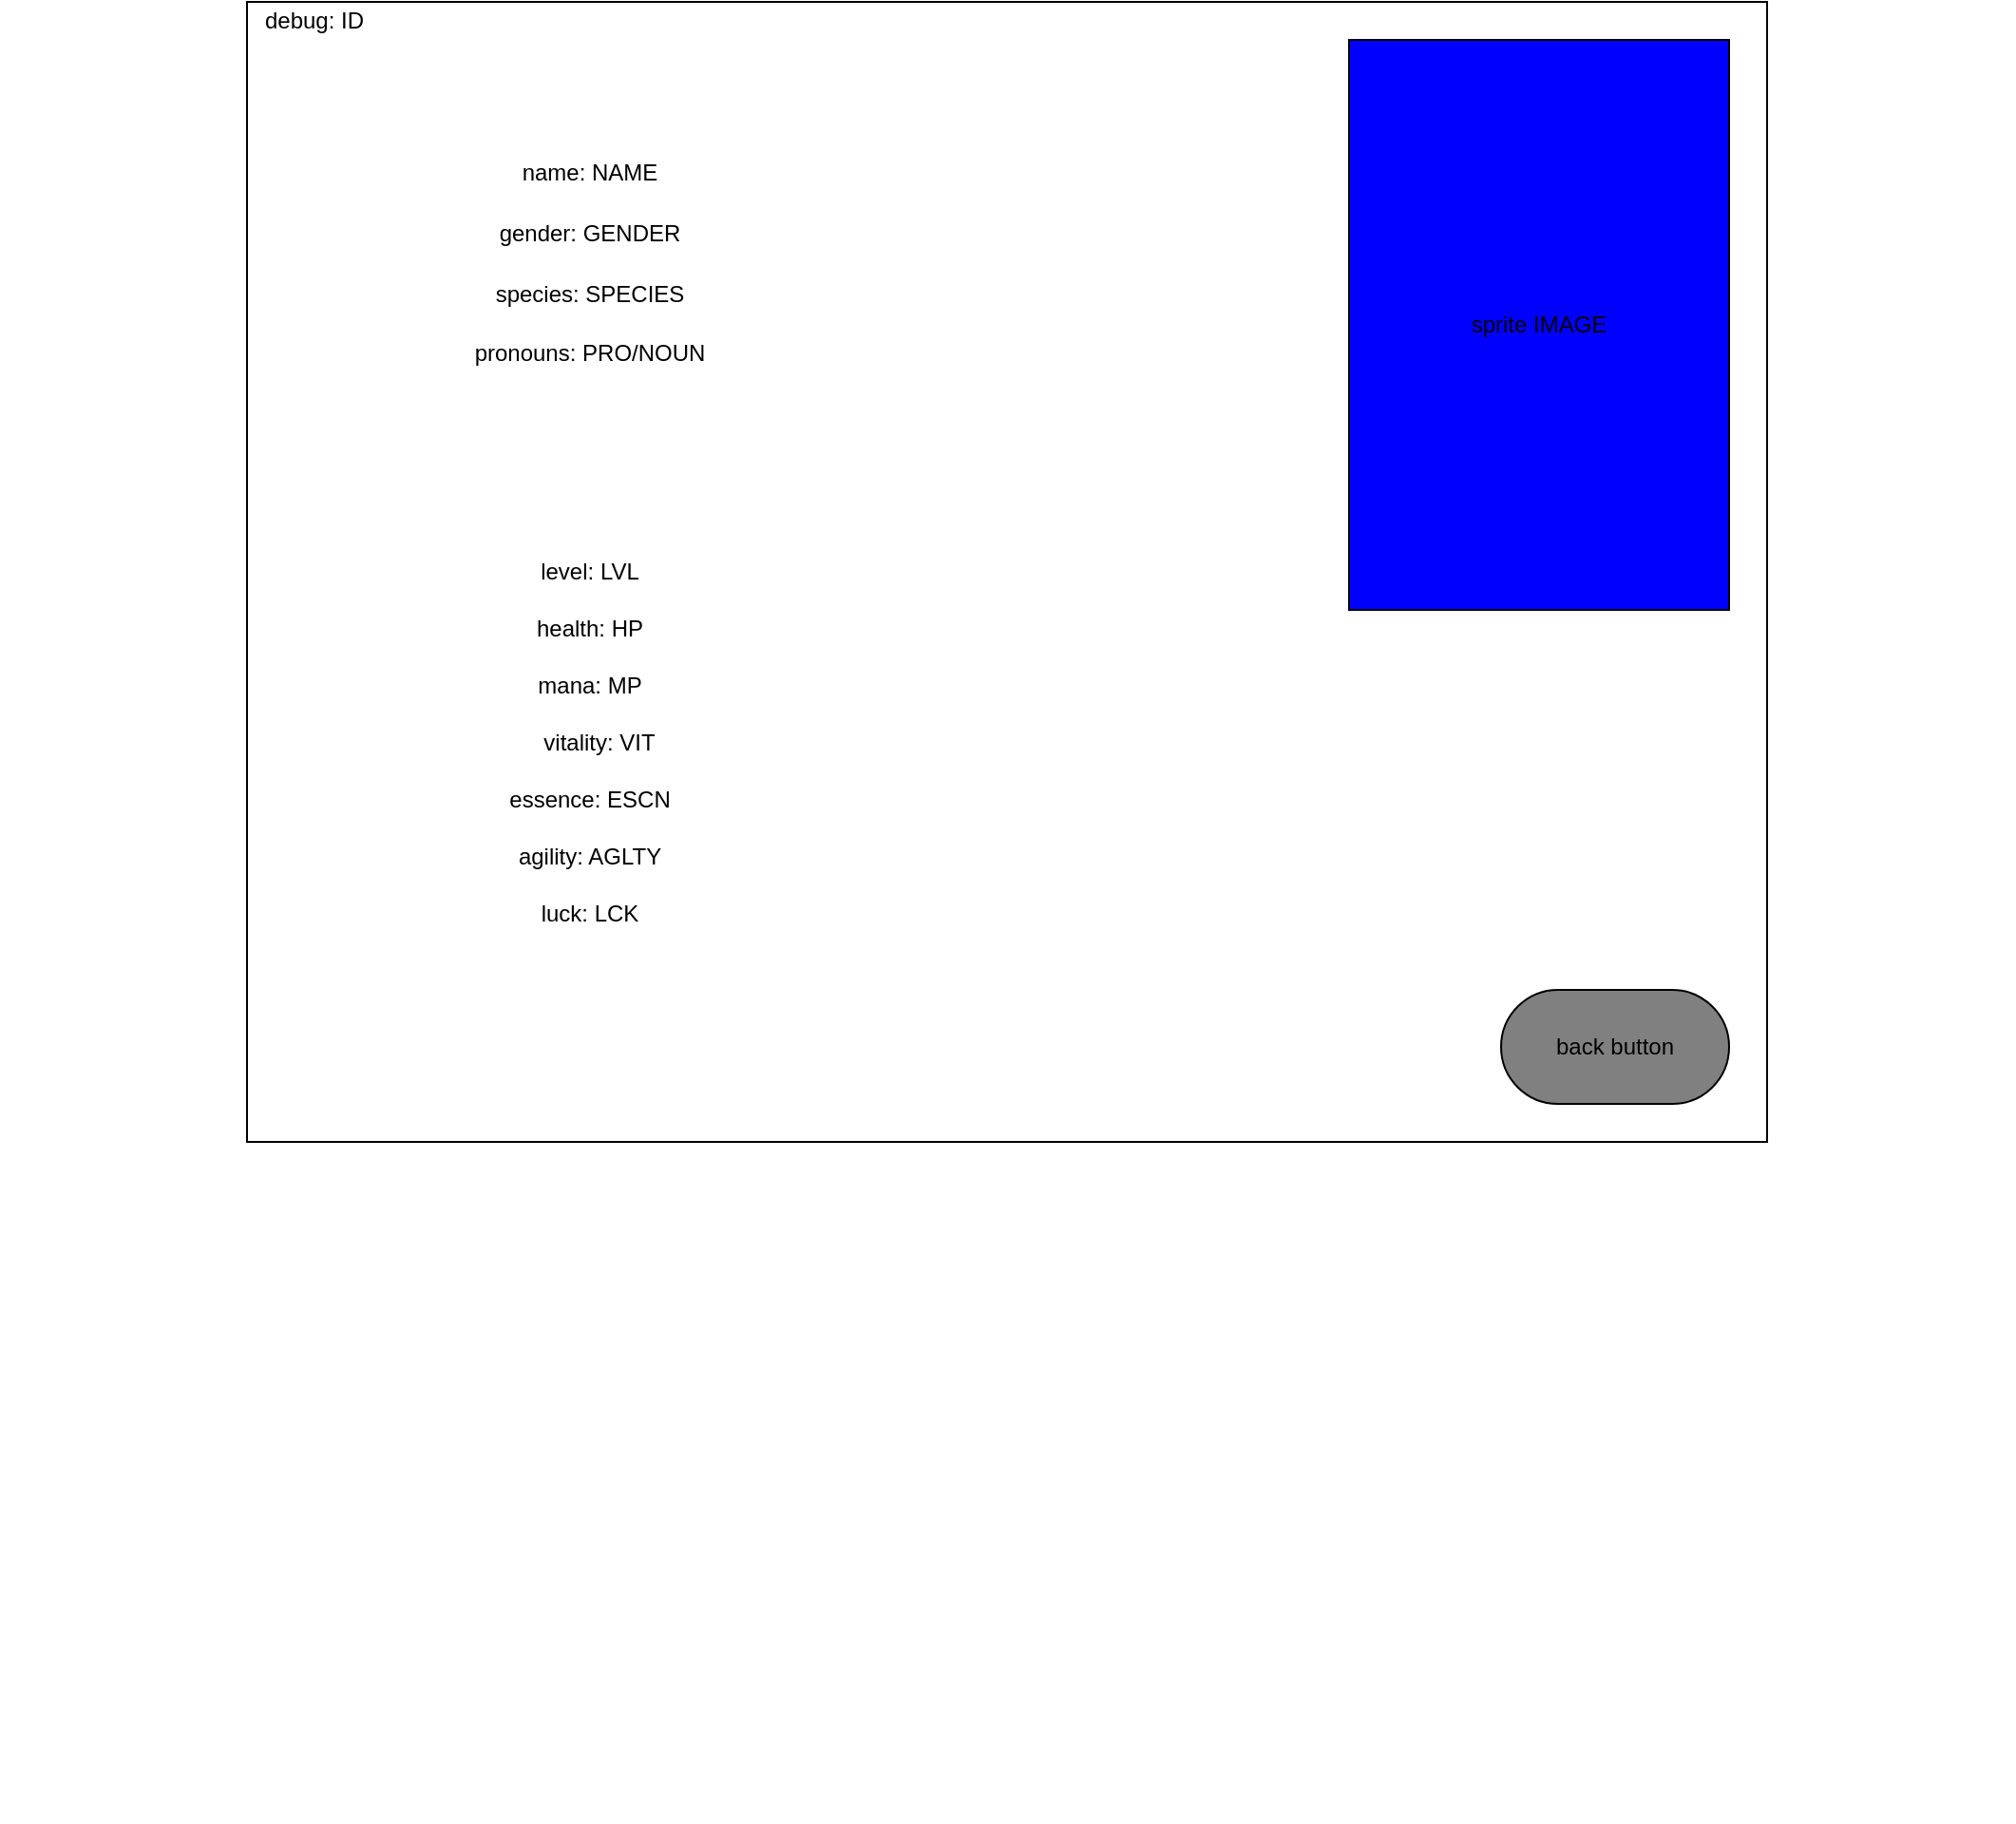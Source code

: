 <mxfile version="14.6.9" type="github">
  <diagram id="HOz_D86VpV3s0dzUtA75" name="stats">
    <mxGraphModel dx="2035" dy="662" grid="1" gridSize="10" guides="1" tooltips="1" connect="1" arrows="1" fold="1" page="1" pageScale="1" pageWidth="850" pageHeight="1100" math="0" shadow="0">
      <root>
        <mxCell id="0" />
        <mxCell id="1" parent="0" />
        <mxCell id="Ii6Pje73X-7WBVqU8yHy-15" value="" style="whiteSpace=wrap;html=1;" parent="1" vertex="1">
          <mxGeometry width="800" height="600" as="geometry" />
        </mxCell>
        <mxCell id="kD2bEqAKUVUS7SuI2hkp-1" value="back button" style="whiteSpace=wrap;html=1;rounded=1;arcSize=50;fillColor=grey" vertex="1" parent="1">
          <mxGeometry x="660" y="520" width="120" height="60" as="geometry" />
        </mxCell>
        <mxCell id="Ii6Pje73X-7WBVqU8yHy-19" value="&lt;span style=&quot;font-weight: 400&quot;&gt;sprite IMAGE&lt;/span&gt;" style="whiteSpace=wrap;html=1;fillColor=blue;fontStyle=1" parent="1" vertex="1">
          <mxGeometry x="580" y="20" width="200" height="300" as="geometry" />
        </mxCell>
        <mxCell id="Ii6Pje73X-7WBVqU8yHy-1" value="name: NAME" style="text;html=1;resizable=0;autosize=1;align=center;verticalAlign=middle;points=[];fillColor=none;strokeColor=none;rounded=0;" parent="1" vertex="1">
          <mxGeometry x="135" y="80" width="90" height="20" as="geometry" />
        </mxCell>
        <mxCell id="Ii6Pje73X-7WBVqU8yHy-2" value="gender: GENDER" style="text;html=1;resizable=0;autosize=1;align=center;verticalAlign=middle;points=[];fillColor=none;strokeColor=none;rounded=0;" parent="1" vertex="1">
          <mxGeometry x="125" y="112" width="110" height="20" as="geometry" />
        </mxCell>
        <mxCell id="Ii6Pje73X-7WBVqU8yHy-3" value="species: SPECIES" style="text;html=1;resizable=0;autosize=1;align=center;verticalAlign=middle;points=[];fillColor=none;strokeColor=none;rounded=0;" parent="1" vertex="1">
          <mxGeometry x="125" y="144" width="110" height="20" as="geometry" />
        </mxCell>
        <mxCell id="Ii6Pje73X-7WBVqU8yHy-4" value="pronouns: PRO/NOUN" style="text;html=1;resizable=0;autosize=1;align=center;verticalAlign=middle;points=[];fillColor=none;strokeColor=none;rounded=0;" parent="1" vertex="1">
          <mxGeometry x="110" y="175" width="140" height="20" as="geometry" />
        </mxCell>
        <mxCell id="Ii6Pje73X-7WBVqU8yHy-5" value="level: LVL" style="text;html=1;resizable=0;autosize=1;align=center;verticalAlign=middle;points=[];fillColor=none;strokeColor=none;rounded=0;" parent="1" vertex="1">
          <mxGeometry x="145" y="290" width="70" height="20" as="geometry" />
        </mxCell>
        <mxCell id="Ii6Pje73X-7WBVqU8yHy-6" value="health: HP" style="text;html=1;resizable=0;autosize=1;align=center;verticalAlign=middle;points=[];fillColor=none;strokeColor=none;rounded=0;" parent="1" vertex="1">
          <mxGeometry x="145" y="320" width="70" height="20" as="geometry" />
        </mxCell>
        <mxCell id="Ii6Pje73X-7WBVqU8yHy-7" value="mana: MP" style="text;html=1;resizable=0;autosize=1;align=center;verticalAlign=middle;points=[];fillColor=none;strokeColor=none;rounded=0;" parent="1" vertex="1">
          <mxGeometry x="145" y="350" width="70" height="20" as="geometry" />
        </mxCell>
        <mxCell id="Ii6Pje73X-7WBVqU8yHy-8" value="vitality: VIT" style="text;html=1;resizable=0;autosize=1;align=center;verticalAlign=middle;points=[];fillColor=none;strokeColor=none;rounded=0;" parent="1" vertex="1">
          <mxGeometry x="150" y="380" width="70" height="20" as="geometry" />
        </mxCell>
        <mxCell id="Ii6Pje73X-7WBVqU8yHy-9" value="essence: ESCN" style="text;html=1;resizable=0;autosize=1;align=center;verticalAlign=middle;points=[];fillColor=none;strokeColor=none;rounded=0;" parent="1" vertex="1">
          <mxGeometry x="130" y="410" width="100" height="20" as="geometry" />
        </mxCell>
        <mxCell id="Ii6Pje73X-7WBVqU8yHy-10" value="agility: AGLTY" style="text;html=1;resizable=0;autosize=1;align=center;verticalAlign=middle;points=[];fillColor=none;strokeColor=none;rounded=0;" parent="1" vertex="1">
          <mxGeometry x="135" y="440" width="90" height="20" as="geometry" />
        </mxCell>
        <mxCell id="Ii6Pje73X-7WBVqU8yHy-11" value="luck: LCK" style="text;html=1;resizable=0;autosize=1;align=center;verticalAlign=middle;points=[];fillColor=none;strokeColor=none;rounded=0;" parent="1" vertex="1">
          <mxGeometry x="145" y="470" width="70" height="20" as="geometry" />
        </mxCell>
        <mxCell id="Ii6Pje73X-7WBVqU8yHy-13" value="debug: ID" style="text;html=1;resizable=0;autosize=1;align=center;verticalAlign=middle;points=[];fillColor=none;strokeColor=none;rounded=0;" parent="1" vertex="1">
          <mxGeometry width="70" height="20" as="geometry" />
        </mxCell>
        <mxCell id="Di2Nf8yjGOXr8ErTS2VU-2" value="" style="shape=image;imageAspect=0;aspect=fixed;verticalLabelPosition=bottom;verticalAlign=top;image=https://preview.redd.it/anzp43b2ic151.jpg?width=1182&amp;format=pjpg&amp;auto=webp&amp;s=ae0770d795eacdcb6eea8d373aea436c29fde0d5;" parent="1" vertex="1">
          <mxGeometry x="-130" y="610" width="520" height="322" as="geometry" />
        </mxCell>
        <mxCell id="Di2Nf8yjGOXr8ErTS2VU-4" value="" style="shape=image;imageAspect=0;aspect=fixed;verticalLabelPosition=bottom;verticalAlign=top;image=https://sentoujunbi.files.wordpress.com/2016/06/fe7-stats.png;" parent="1" vertex="1">
          <mxGeometry x="410" y="610" width="520" height="348" as="geometry" />
        </mxCell>
      </root>
    </mxGraphModel>
  </diagram>
</mxfile>
